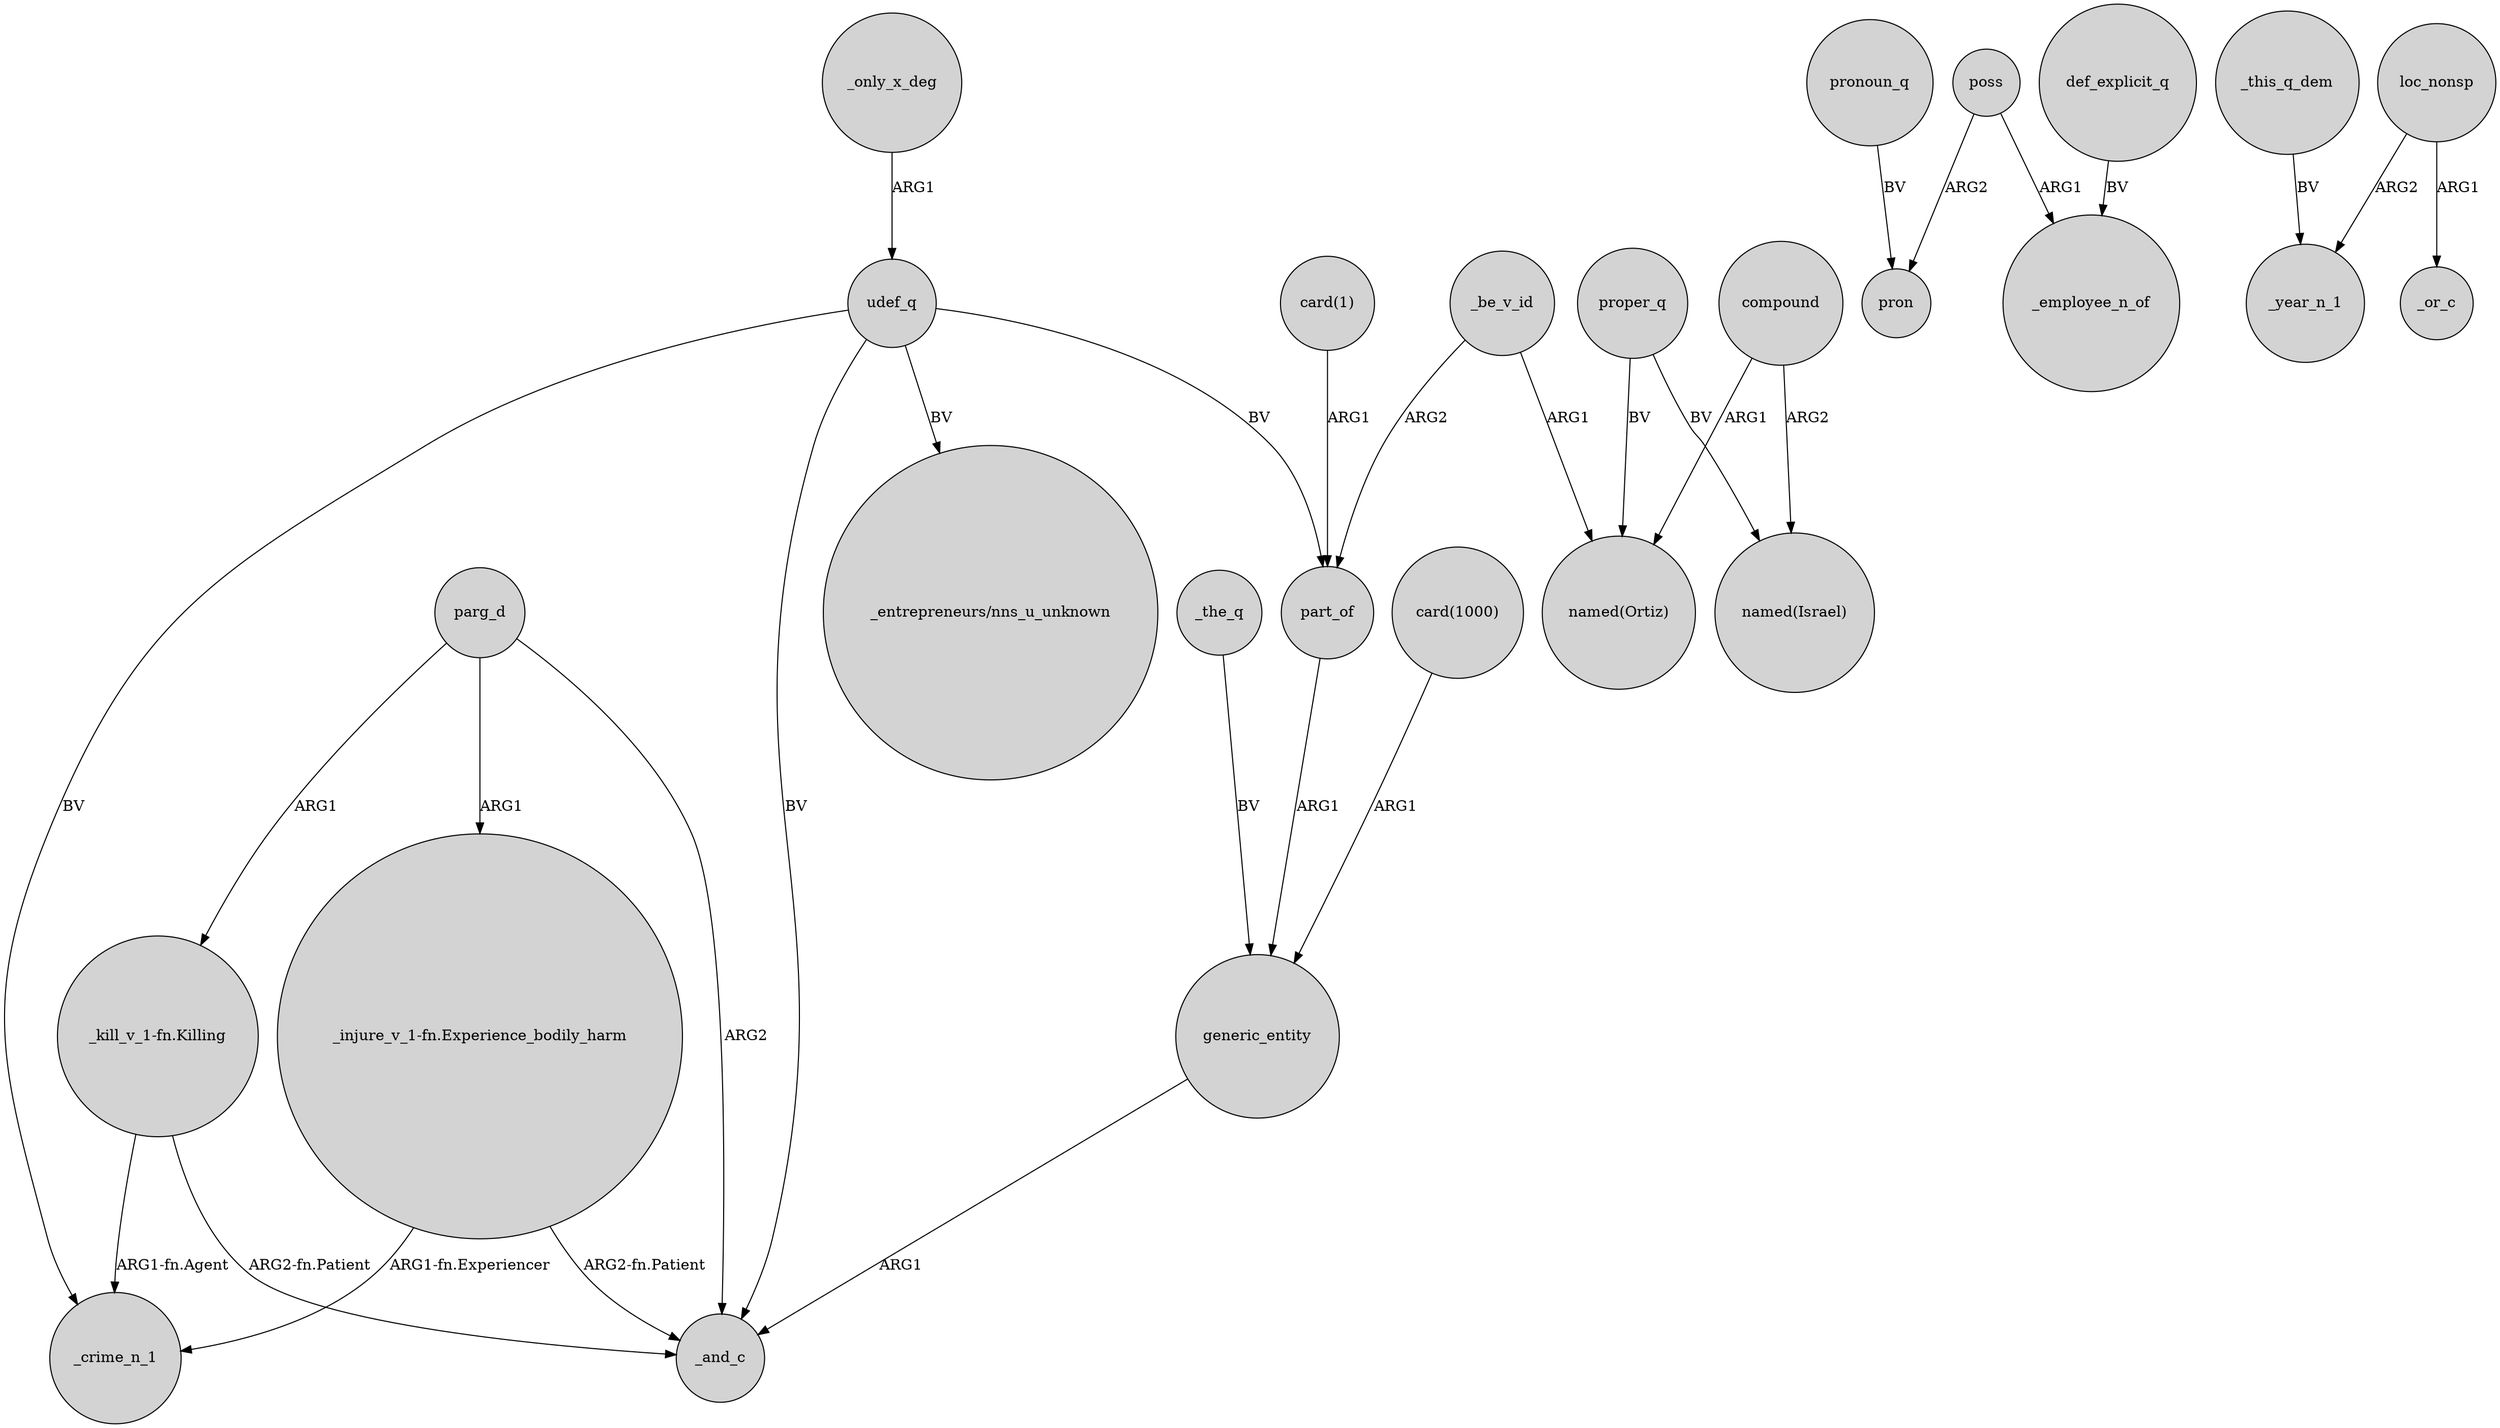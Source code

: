 digraph {
	node [shape=circle style=filled]
	_only_x_deg -> udef_q [label=ARG1]
	compound -> "named(Israel)" [label=ARG2]
	_the_q -> generic_entity [label=BV]
	udef_q -> part_of [label=BV]
	poss -> pron [label=ARG2]
	parg_d -> "_injure_v_1-fn.Experience_bodily_harm" [label=ARG1]
	parg_d -> "_kill_v_1-fn.Killing" [label=ARG1]
	_this_q_dem -> _year_n_1 [label=BV]
	generic_entity -> _and_c [label=ARG1]
	"_injure_v_1-fn.Experience_bodily_harm" -> _and_c [label="ARG2-fn.Patient"]
	_be_v_id -> "named(Ortiz)" [label=ARG1]
	"card(1000)" -> generic_entity [label=ARG1]
	parg_d -> _and_c [label=ARG2]
	part_of -> generic_entity [label=ARG1]
	def_explicit_q -> _employee_n_of [label=BV]
	loc_nonsp -> _or_c [label=ARG1]
	pronoun_q -> pron [label=BV]
	"_kill_v_1-fn.Killing" -> _crime_n_1 [label="ARG1-fn.Agent"]
	poss -> _employee_n_of [label=ARG1]
	"_kill_v_1-fn.Killing" -> _and_c [label="ARG2-fn.Patient"]
	proper_q -> "named(Ortiz)" [label=BV]
	loc_nonsp -> _year_n_1 [label=ARG2]
	"card(1)" -> part_of [label=ARG1]
	compound -> "named(Ortiz)" [label=ARG1]
	proper_q -> "named(Israel)" [label=BV]
	_be_v_id -> part_of [label=ARG2]
	udef_q -> _and_c [label=BV]
	udef_q -> _crime_n_1 [label=BV]
	udef_q -> "_entrepreneurs/nns_u_unknown" [label=BV]
	"_injure_v_1-fn.Experience_bodily_harm" -> _crime_n_1 [label="ARG1-fn.Experiencer"]
}
